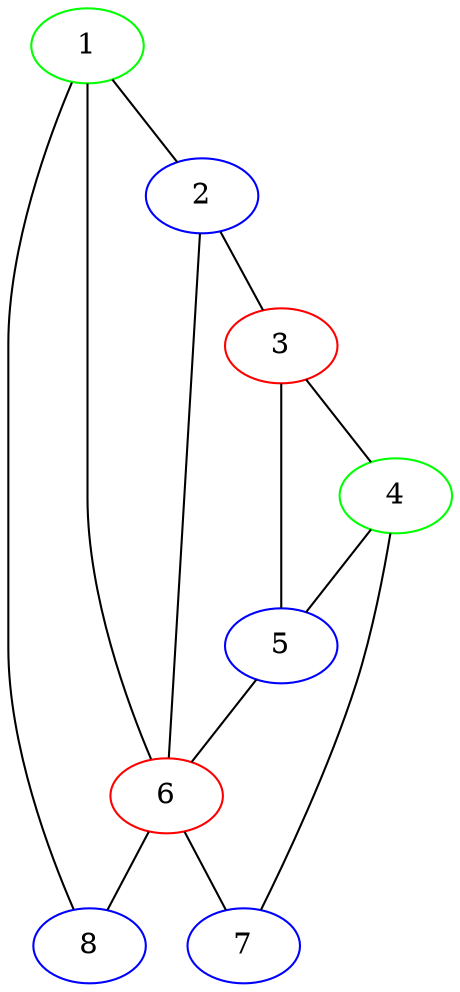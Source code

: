 graph G{
1 -- 2
1 -- 6
1 -- 8
2 -- 3
2 -- 6
3 -- 4
3 -- 5
4 -- 5
4 -- 7
5 -- 6
6 -- 7
6 -- 8
6[color=red]
3[color=red]
1[color=green]
4[color=green]
2[color=blue]
5[color=blue]
7[color=blue]
8[color=blue]
}
